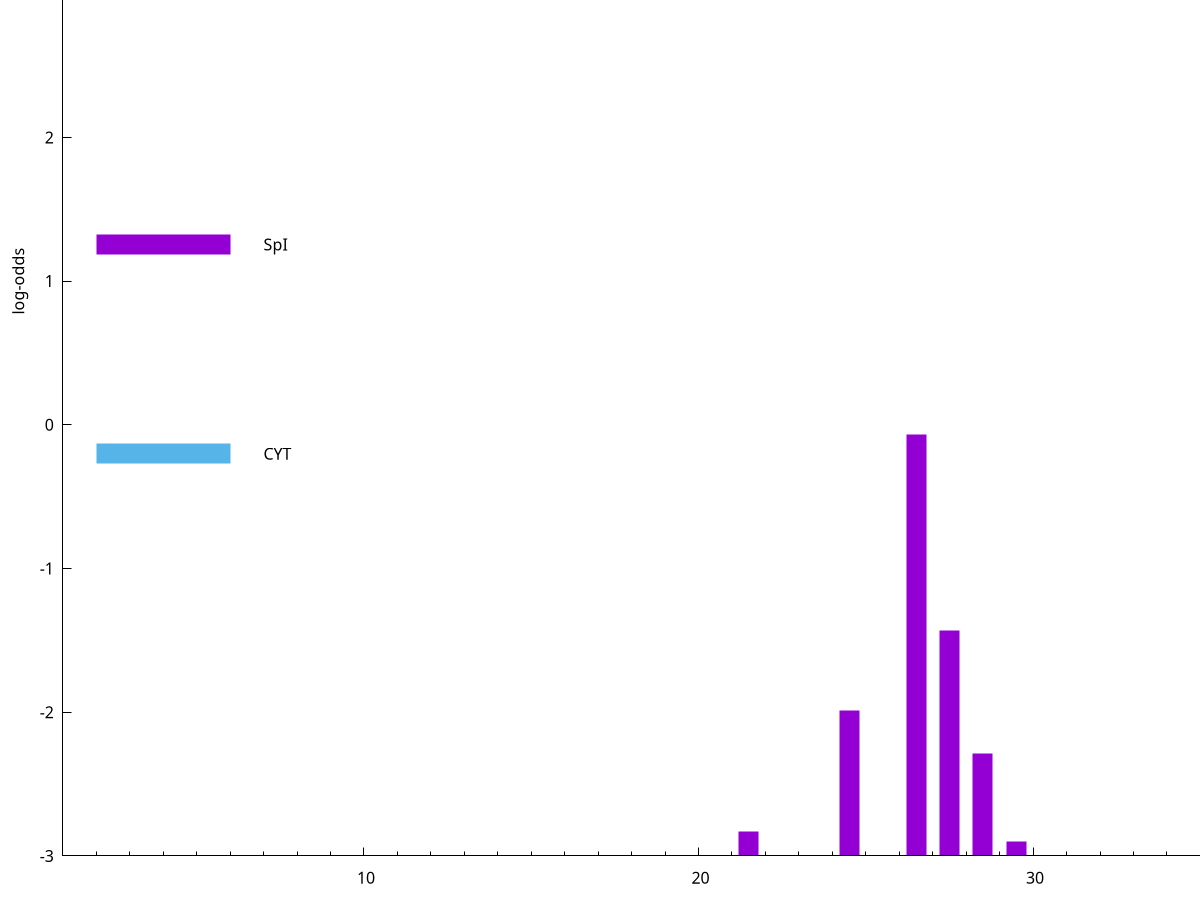 set title "LipoP predictions for SRR4065644.gff"
set size 2., 1.4
set xrange [1:70] 
set mxtics 10
set yrange [-3:5]
set y2range [0:8]
set ylabel "log-odds"
set term postscript eps color solid "Helvetica" 30
set output "SRR4065644.gff5.eps"
set arrow from 2,4.02523 to 6,4.02523 nohead lt 4 lw 20
set label "TMH" at 7,4.02523
set arrow from 2,1.25414 to 6,1.25414 nohead lt 1 lw 20
set label "SpI" at 7,1.25414
set arrow from 2,-0.200913 to 6,-0.200913 nohead lt 3 lw 20
set label "CYT" at 7,-0.200913
set arrow from 2,4.02523 to 6,4.02523 nohead lt 4 lw 20
set label "TMH" at 7,4.02523
# NOTE: The scores below are the log-odds scores with the threshold
# NOTE: subtracted (a hack to make gnuplot make the histogram all
# NOTE: look nice).
plot "-" axes x1y2 title "" with impulses lt 1 lw 20
26.500000 2.929487
27.500000 1.566760
24.500000 1.013300
28.500000 0.710960
21.500000 0.167580
29.500000 0.100530
e
exit
